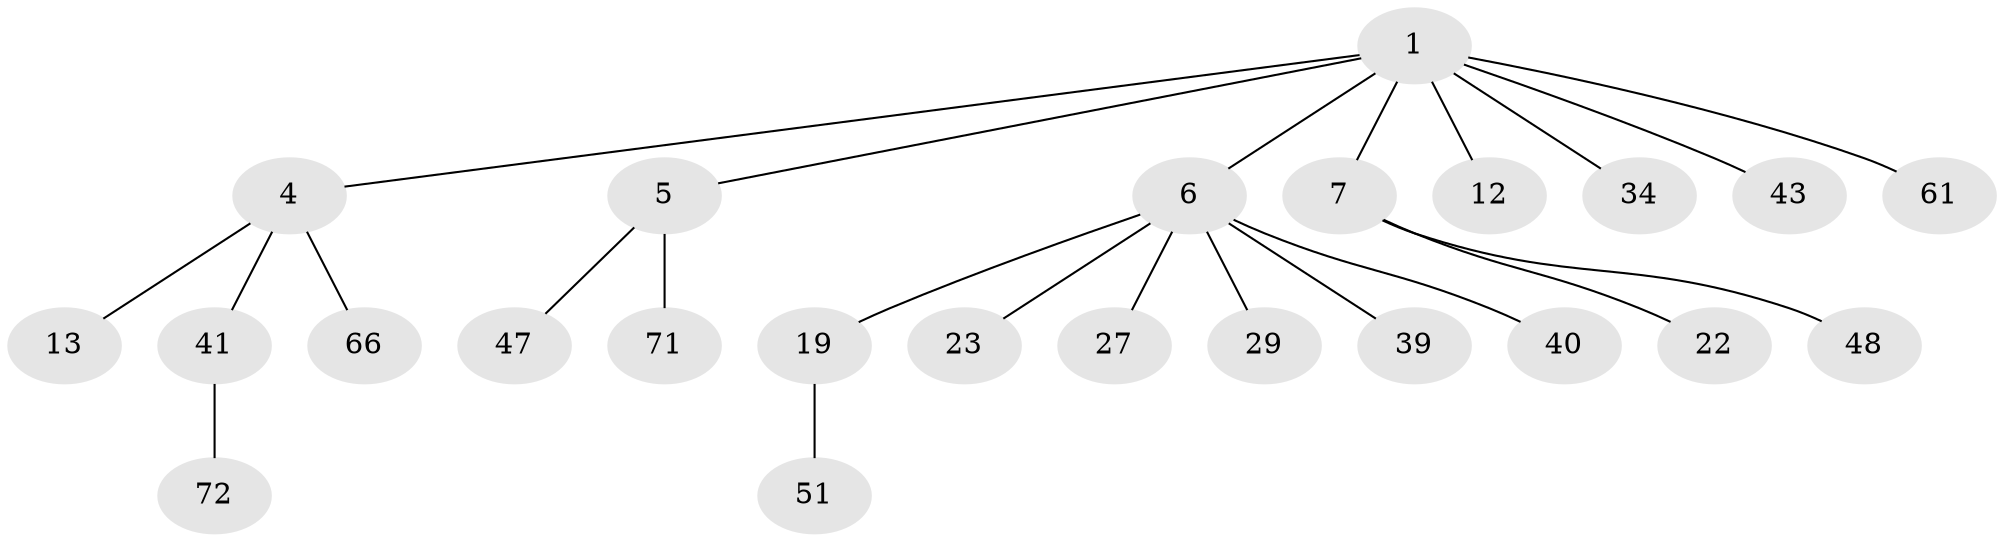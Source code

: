 // original degree distribution, {3: 0.175, 7: 0.0125, 4: 0.0875, 2: 0.2375, 5: 0.0125, 1: 0.475}
// Generated by graph-tools (version 1.1) at 2025/19/03/04/25 18:19:18]
// undirected, 24 vertices, 23 edges
graph export_dot {
graph [start="1"]
  node [color=gray90,style=filled];
  1 [super="+2+3"];
  4 [super="+10+11"];
  5 [super="+8+14"];
  6 [super="+28+33+9"];
  7 [super="+21+54"];
  12 [super="+26+58"];
  13 [super="+78"];
  19 [super="+50"];
  22;
  23 [super="+30+76+24"];
  27 [super="+53"];
  29 [super="+73"];
  34 [super="+68+52"];
  39;
  40;
  41 [super="+42+45"];
  43;
  47;
  48 [super="+79"];
  51;
  61;
  66;
  71;
  72 [super="+74"];
  1 -- 6;
  1 -- 34;
  1 -- 4;
  1 -- 5;
  1 -- 7;
  1 -- 12;
  1 -- 61;
  1 -- 43;
  4 -- 41;
  4 -- 66;
  4 -- 13;
  5 -- 71;
  5 -- 47;
  6 -- 40;
  6 -- 19;
  6 -- 23;
  6 -- 39;
  6 -- 27;
  6 -- 29;
  7 -- 48;
  7 -- 22;
  19 -- 51;
  41 -- 72;
}
